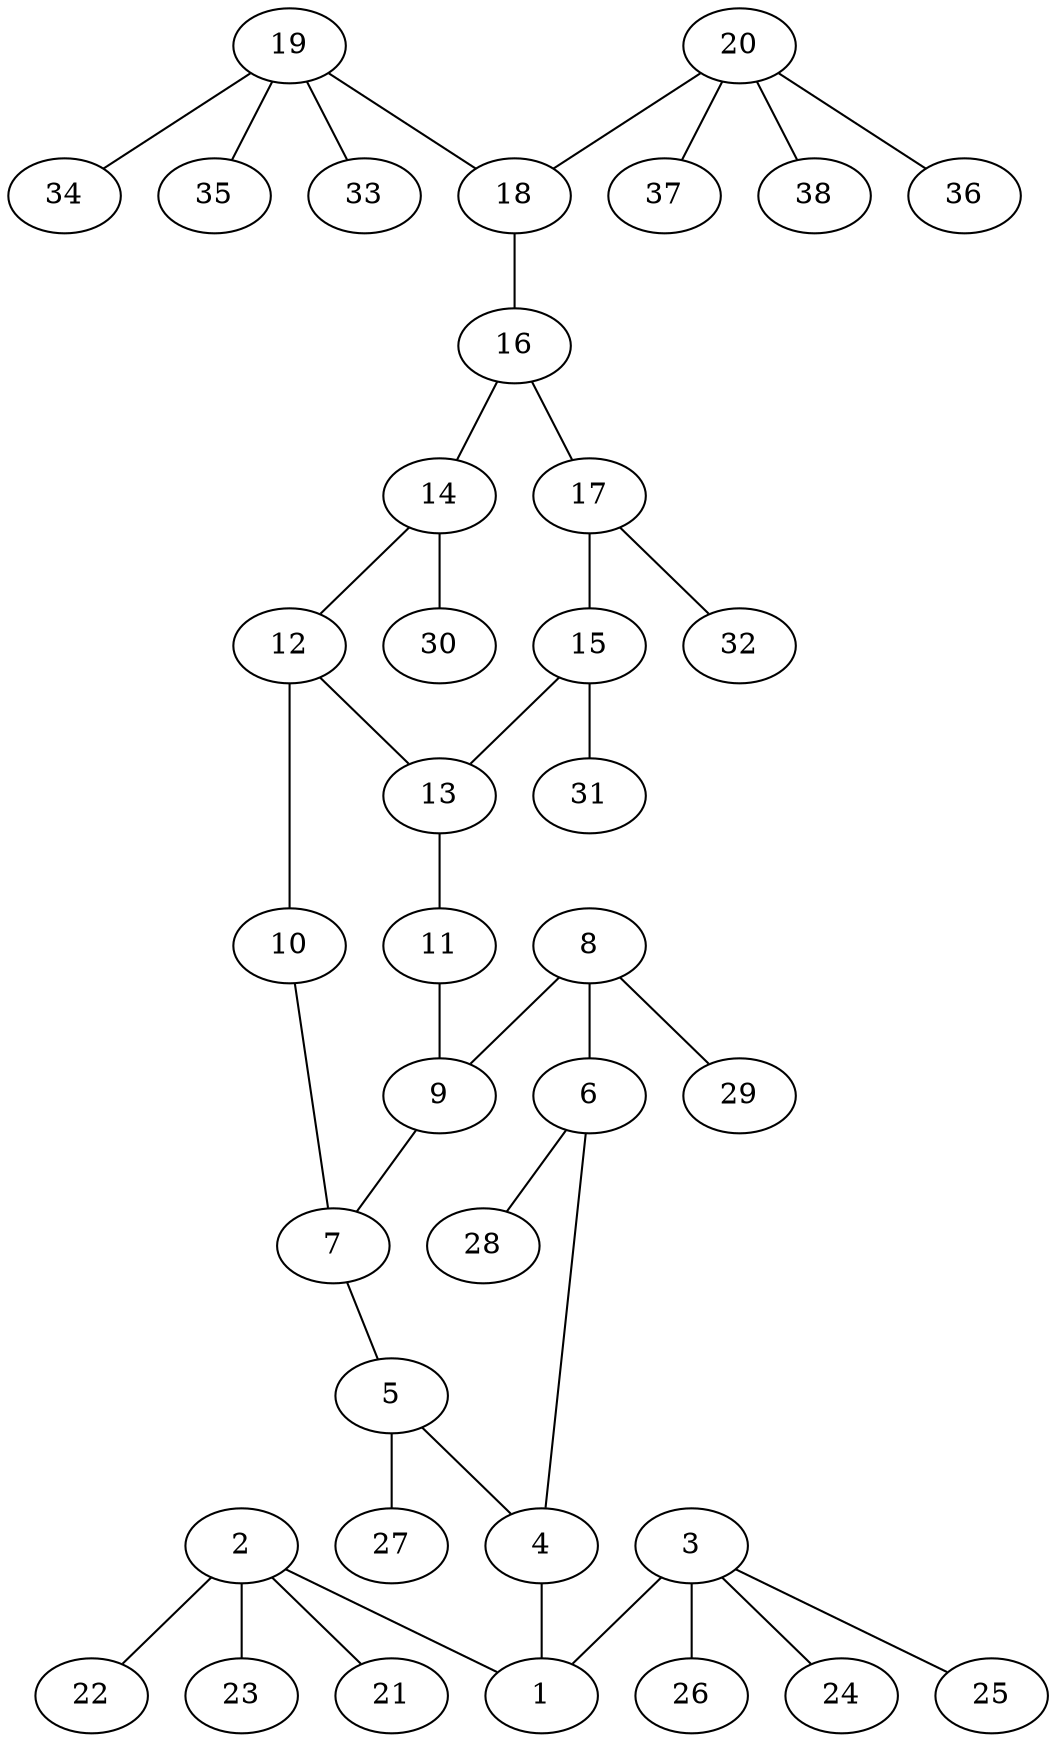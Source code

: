 graph molecule_4023 {
	1	 [chem=N];
	2	 [chem=C];
	2 -- 1	 [valence=1];
	21	 [chem=H];
	2 -- 21	 [valence=1];
	22	 [chem=H];
	2 -- 22	 [valence=1];
	23	 [chem=H];
	2 -- 23	 [valence=1];
	3	 [chem=C];
	3 -- 1	 [valence=1];
	24	 [chem=H];
	3 -- 24	 [valence=1];
	25	 [chem=H];
	3 -- 25	 [valence=1];
	26	 [chem=H];
	3 -- 26	 [valence=1];
	4	 [chem=C];
	4 -- 1	 [valence=1];
	5	 [chem=C];
	5 -- 4	 [valence=2];
	27	 [chem=H];
	5 -- 27	 [valence=1];
	6	 [chem=C];
	6 -- 4	 [valence=1];
	28	 [chem=H];
	6 -- 28	 [valence=1];
	7	 [chem=C];
	7 -- 5	 [valence=1];
	8	 [chem=C];
	8 -- 6	 [valence=2];
	9	 [chem=C];
	8 -- 9	 [valence=1];
	29	 [chem=H];
	8 -- 29	 [valence=1];
	9 -- 7	 [valence=2];
	10	 [chem=S];
	10 -- 7	 [valence=1];
	11	 [chem=N];
	11 -- 9	 [valence=1];
	12	 [chem=C];
	12 -- 10	 [valence=2];
	13	 [chem=C];
	12 -- 13	 [valence=1];
	13 -- 11	 [valence=2];
	14	 [chem=C];
	14 -- 12	 [valence=1];
	30	 [chem=H];
	14 -- 30	 [valence=1];
	15	 [chem=C];
	15 -- 13	 [valence=1];
	31	 [chem=H];
	15 -- 31	 [valence=1];
	16	 [chem=C];
	16 -- 14	 [valence=2];
	17	 [chem=C];
	16 -- 17	 [valence=1];
	17 -- 15	 [valence=2];
	32	 [chem=H];
	17 -- 32	 [valence=1];
	18	 [chem=N];
	18 -- 16	 [valence=1];
	19	 [chem=C];
	19 -- 18	 [valence=1];
	33	 [chem=H];
	19 -- 33	 [valence=1];
	34	 [chem=H];
	19 -- 34	 [valence=1];
	35	 [chem=H];
	19 -- 35	 [valence=1];
	20	 [chem=C];
	20 -- 18	 [valence=1];
	36	 [chem=H];
	20 -- 36	 [valence=1];
	37	 [chem=H];
	20 -- 37	 [valence=1];
	38	 [chem=H];
	20 -- 38	 [valence=1];
}
